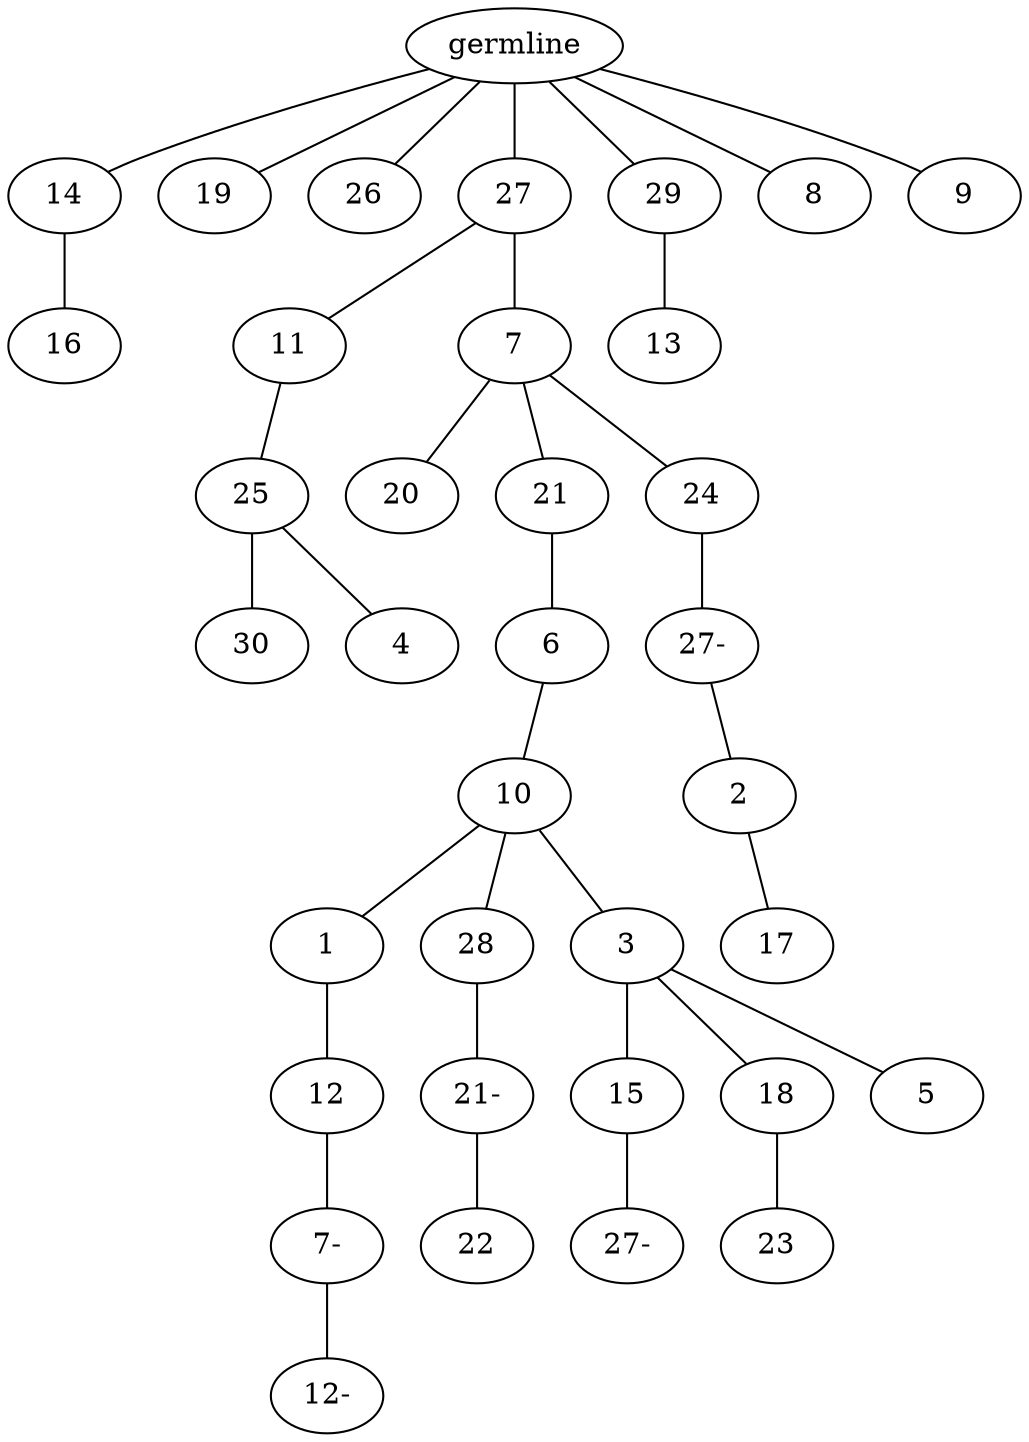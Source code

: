 graph tree {
    "139657269075920" [label="germline"];
    "139657276308448" [label="14"];
    "139657276309264" [label="16"];
    "139657276306720" [label="19"];
    "139657276309312" [label="26"];
    "139657276307392" [label="27"];
    "139657276305520" [label="11"];
    "139657265158128" [label="25"];
    "139657265158704" [label="30"];
    "139657265157408" [label="4"];
    "139657276307056" [label="7"];
    "139657282446048" [label="20"];
    "139657265157264" [label="21"];
    "139657265158752" [label="6"];
    "139657265159328" [label="10"];
    "139657272319328" [label="1"];
    "139657269701504" [label="12"];
    "139657269699920" [label="7-"];
    "139657269698960" [label="12-"];
    "139657269702368" [label="28"];
    "139657269700064" [label="21-"];
    "139657269700400" [label="22"];
    "139657269701696" [label="3"];
    "139657269701456" [label="15"];
    "139657269699200" [label="27-"];
    "139657269700112" [label="18"];
    "139657269699728" [label="23"];
    "139657269702224" [label="5"];
    "139657265159088" [label="24"];
    "139657269701312" [label="27-"];
    "139657266316624" [label="2"];
    "139657266315760" [label="17"];
    "139657276306288" [label="29"];
    "139657265364368" [label="13"];
    "139657265364080" [label="8"];
    "139657265363792" [label="9"];
    "139657269075920" -- "139657276308448";
    "139657269075920" -- "139657276306720";
    "139657269075920" -- "139657276309312";
    "139657269075920" -- "139657276307392";
    "139657269075920" -- "139657276306288";
    "139657269075920" -- "139657265364080";
    "139657269075920" -- "139657265363792";
    "139657276308448" -- "139657276309264";
    "139657276307392" -- "139657276305520";
    "139657276307392" -- "139657276307056";
    "139657276305520" -- "139657265158128";
    "139657265158128" -- "139657265158704";
    "139657265158128" -- "139657265157408";
    "139657276307056" -- "139657282446048";
    "139657276307056" -- "139657265157264";
    "139657276307056" -- "139657265159088";
    "139657265157264" -- "139657265158752";
    "139657265158752" -- "139657265159328";
    "139657265159328" -- "139657272319328";
    "139657265159328" -- "139657269702368";
    "139657265159328" -- "139657269701696";
    "139657272319328" -- "139657269701504";
    "139657269701504" -- "139657269699920";
    "139657269699920" -- "139657269698960";
    "139657269702368" -- "139657269700064";
    "139657269700064" -- "139657269700400";
    "139657269701696" -- "139657269701456";
    "139657269701696" -- "139657269700112";
    "139657269701696" -- "139657269702224";
    "139657269701456" -- "139657269699200";
    "139657269700112" -- "139657269699728";
    "139657265159088" -- "139657269701312";
    "139657269701312" -- "139657266316624";
    "139657266316624" -- "139657266315760";
    "139657276306288" -- "139657265364368";
}
